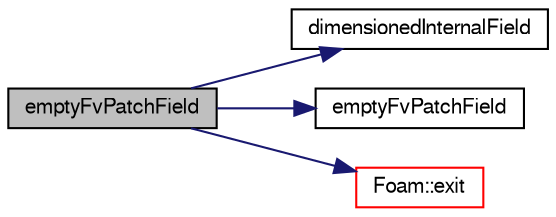 digraph "emptyFvPatchField"
{
  bgcolor="transparent";
  edge [fontname="FreeSans",fontsize="10",labelfontname="FreeSans",labelfontsize="10"];
  node [fontname="FreeSans",fontsize="10",shape=record];
  rankdir="LR";
  Node55 [label="emptyFvPatchField",height=0.2,width=0.4,color="black", fillcolor="grey75", style="filled", fontcolor="black"];
  Node55 -> Node56 [color="midnightblue",fontsize="10",style="solid",fontname="FreeSans"];
  Node56 [label="dimensionedInternalField",height=0.2,width=0.4,color="black",URL="$a38438.html#a942cd19121a46cdc649099eb27c74b18"];
  Node55 -> Node57 [color="midnightblue",fontsize="10",style="solid",fontname="FreeSans"];
  Node57 [label="emptyFvPatchField",height=0.2,width=0.4,color="black",URL="$a22022.html#ae4119ae53605db761798c5b368feccab",tooltip="Construct from patch and internal field. "];
  Node55 -> Node58 [color="midnightblue",fontsize="10",style="solid",fontname="FreeSans"];
  Node58 [label="Foam::exit",height=0.2,width=0.4,color="red",URL="$a21124.html#a06ca7250d8e89caf05243ec094843642"];
}
